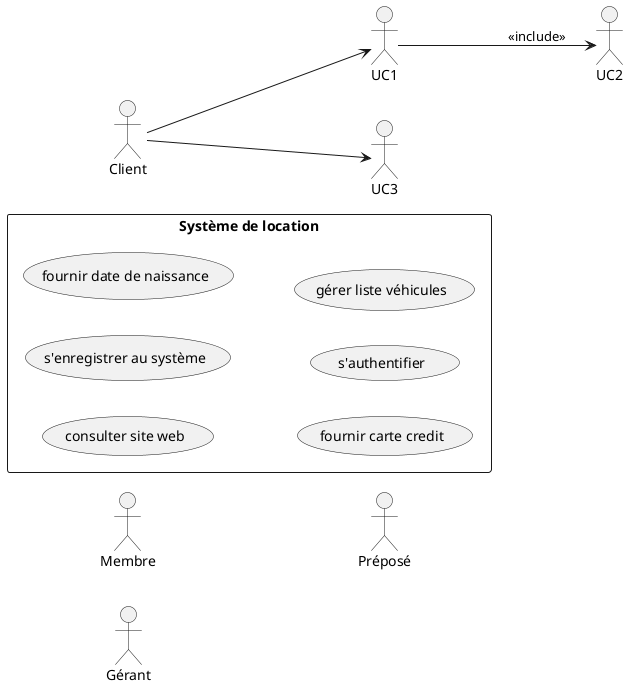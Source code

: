 "RentIT, une jeune entreprise œuvrant dans la location de véhicules souhaite informatiser ses opérations en 
créant un système basé sur les technologies web.

Un client peut consulter le site web afin de vérifier l’ensemble des véhicules. Il pourra en effectuer 
la réservation dans la mesure où il accepte de devenir membre ce qui implique de s’enregistrer au système en 
fournissant ses coordonnées, ses informations personnelles incluant la date de naissance ainsi qu’un numéro de 
carte de crédit valide (obligatoire pour les réservations par internet).

Un membre qui désire réserver un véhicule devra avoir 500$ de crédit de libre sur sa carte de crédit, 
montant qui sera débloqué à son retour. Il choisira ensuite une succursale, date et l’heure de prise de
 possession et de retour. RentIT présentera alors la liste des véhicules disponibles (non réservés) selon 
 le groupe d’âge.

Il faut un minimum de 18 ans afin de louer un véhicule compact. Pour les berlines, l’âge passe à 21 ans et à 
25 ans pour les véhicules de luxe.

Quand un client/membre se présente au comptoir pour prendre possession d’un véhicule, il est accueilli 
par un préposé à la location qui s’occupe de préparer le véhicule pour la location. Il notera le km du véhicule,
son niveau d’essence et prendra des photos de l’état initial du véhicule pour enfin procéder au paiement soit en
 argent, par débit (après autorisation de l’institution financière) ou par carte de crédit après confirmation du 
 SAC (système d’autorisation de crédit).



Il effectuera les mêmes opérations lors du retour du véhicule mais pourra, au besoin, réclamer des frais de 
location supplémentaires le cas échéant (dépassement du km, dommages, pleins d’essence non fait).

La liste des véhicules disponible à la location est gérée par le gérant qui œuvre dans l’entreprise au même
 titre qu’un préposé à la location.

Seuls les clients peuvent utiliser le système sans être authentifiés."

@startuml RentIT
left to right direction

actor Client
actor Membre
actor Gérant
actor Préposé

rectangle "Système de location" {
    'Client Space
    usecase "consulter site web" as consult
    usecase "s'enregistrer au système" as subscribe 
    usecase "fournir date de naissance" as birth
    usecase "fournir carte credit" as credit

    'Member Space
    usecase "s'authentifier" as authentify

    'Manager Space
    usecase "gérer liste véhicules" as manage

    'Attendent Space
}

Client --> UC1
Client --> UC3
UC1 --> UC2 : <<include>>

@enduml
